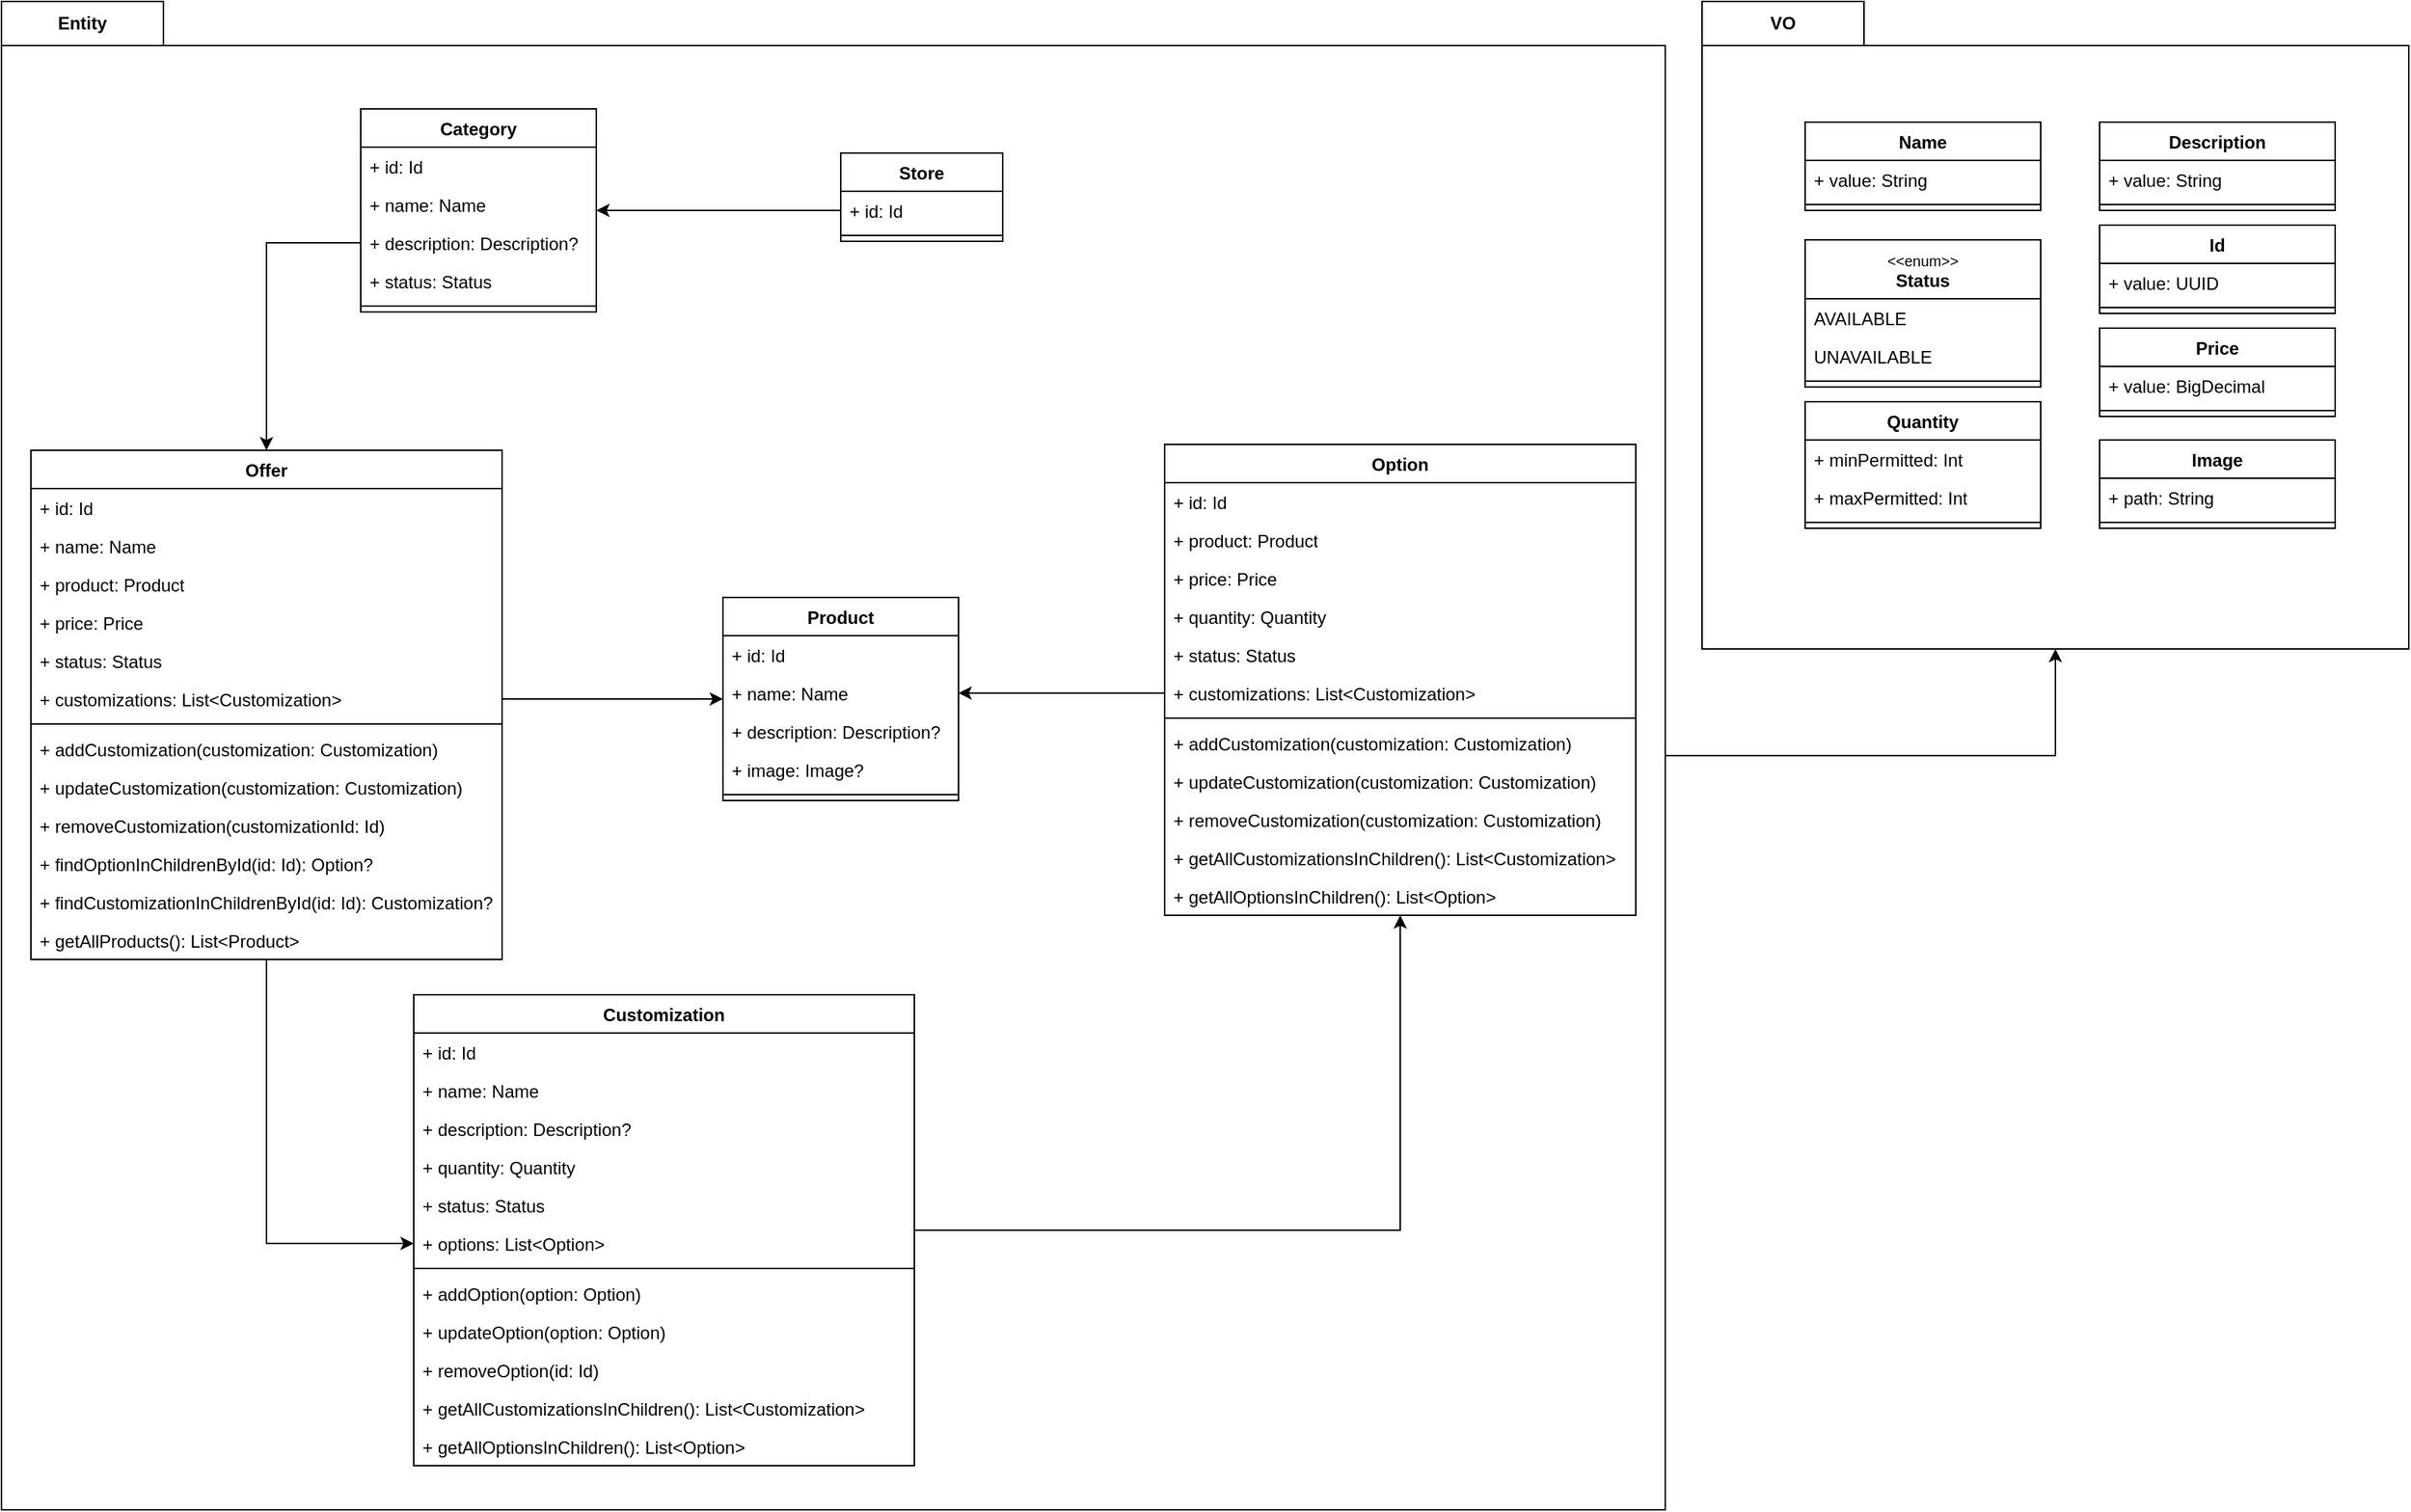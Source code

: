 <mxfile version="24.6.4" type="device">
  <diagram id="C5RBs43oDa-KdzZeNtuy" name="Page-1">
    <mxGraphModel dx="2049" dy="1054" grid="1" gridSize="10" guides="1" tooltips="1" connect="1" arrows="1" fold="1" page="1" pageScale="1" pageWidth="827" pageHeight="1169" math="0" shadow="0">
      <root>
        <mxCell id="WIyWlLk6GJQsqaUBKTNV-0" />
        <mxCell id="WIyWlLk6GJQsqaUBKTNV-1" parent="WIyWlLk6GJQsqaUBKTNV-0" />
        <mxCell id="9Fux5y8M_0yVuwySrsfM-173" value="Entity" style="shape=folder;fontStyle=1;tabWidth=110;tabHeight=30;tabPosition=left;html=1;boundedLbl=1;labelInHeader=1;container=1;collapsible=0;whiteSpace=wrap;" vertex="1" parent="WIyWlLk6GJQsqaUBKTNV-1">
          <mxGeometry x="10" y="72" width="1130" height="1025" as="geometry" />
        </mxCell>
        <mxCell id="9Fux5y8M_0yVuwySrsfM-174" value="" style="html=1;strokeColor=none;resizeWidth=1;resizeHeight=1;fillColor=none;part=1;connectable=0;allowArrows=0;deletable=0;whiteSpace=wrap;" vertex="1" parent="9Fux5y8M_0yVuwySrsfM-173">
          <mxGeometry width="1130" height="717.5" relative="1" as="geometry">
            <mxPoint y="30" as="offset" />
          </mxGeometry>
        </mxCell>
        <mxCell id="9Fux5y8M_0yVuwySrsfM-79" value="VO" style="shape=folder;fontStyle=1;tabWidth=110;tabHeight=30;tabPosition=left;html=1;boundedLbl=1;labelInHeader=1;container=1;collapsible=0;whiteSpace=wrap;" vertex="1" parent="WIyWlLk6GJQsqaUBKTNV-1">
          <mxGeometry x="1165" y="72" width="480" height="440" as="geometry" />
        </mxCell>
        <mxCell id="9Fux5y8M_0yVuwySrsfM-80" value="" style="html=1;strokeColor=none;resizeWidth=1;resizeHeight=1;fillColor=none;part=1;connectable=0;allowArrows=0;deletable=0;whiteSpace=wrap;" vertex="1" parent="9Fux5y8M_0yVuwySrsfM-79">
          <mxGeometry width="480" height="308" relative="1" as="geometry">
            <mxPoint y="30" as="offset" />
          </mxGeometry>
        </mxCell>
        <mxCell id="9Fux5y8M_0yVuwySrsfM-150" value="&lt;span style=&quot;font-weight: normal;&quot;&gt;&lt;font style=&quot;font-size: 10px;&quot;&gt;&amp;lt;&amp;lt;enum&amp;gt;&amp;gt;&lt;/font&gt;&lt;/span&gt;&lt;br&gt;Status" style="swimlane;fontStyle=1;align=center;verticalAlign=top;childLayout=stackLayout;horizontal=1;startSize=40;horizontalStack=0;resizeParent=1;resizeParentMax=0;resizeLast=0;collapsible=1;marginBottom=0;swimlaneLine=1;fillColor=default;strokeColor=default;fontColor=default;whiteSpace=wrap;html=1;" vertex="1" parent="9Fux5y8M_0yVuwySrsfM-79">
          <mxGeometry x="70" y="162" width="160" height="100" as="geometry">
            <mxRectangle x="610" y="540" width="70" height="30" as="alternateBounds" />
          </mxGeometry>
        </mxCell>
        <mxCell id="9Fux5y8M_0yVuwySrsfM-151" value="AVAILABLE" style="text;strokeColor=none;fillColor=none;align=left;verticalAlign=top;spacingLeft=4;spacingRight=4;overflow=hidden;rotatable=0;points=[[0,0.5],[1,0.5]];portConstraint=eastwest;whiteSpace=wrap;html=1;" vertex="1" parent="9Fux5y8M_0yVuwySrsfM-150">
          <mxGeometry y="40" width="160" height="26" as="geometry" />
        </mxCell>
        <mxCell id="9Fux5y8M_0yVuwySrsfM-152" value="UNAVAILABLE" style="text;strokeColor=none;fillColor=none;align=left;verticalAlign=top;spacingLeft=4;spacingRight=4;overflow=hidden;rotatable=0;points=[[0,0.5],[1,0.5]];portConstraint=eastwest;whiteSpace=wrap;html=1;" vertex="1" parent="9Fux5y8M_0yVuwySrsfM-150">
          <mxGeometry y="66" width="160" height="26" as="geometry" />
        </mxCell>
        <mxCell id="9Fux5y8M_0yVuwySrsfM-153" value="" style="line;strokeWidth=1;fillColor=none;align=left;verticalAlign=middle;spacingTop=-1;spacingLeft=3;spacingRight=3;rotatable=0;labelPosition=right;points=[];portConstraint=eastwest;strokeColor=inherit;" vertex="1" parent="9Fux5y8M_0yVuwySrsfM-150">
          <mxGeometry y="92" width="160" height="8" as="geometry" />
        </mxCell>
        <mxCell id="9Fux5y8M_0yVuwySrsfM-154" value="Name" style="swimlane;fontStyle=1;align=center;verticalAlign=top;childLayout=stackLayout;horizontal=1;startSize=26;horizontalStack=0;resizeParent=1;resizeParentMax=0;resizeLast=0;collapsible=1;marginBottom=0;whiteSpace=wrap;html=1;" vertex="1" parent="9Fux5y8M_0yVuwySrsfM-79">
          <mxGeometry x="70" y="82" width="160" height="60" as="geometry" />
        </mxCell>
        <mxCell id="9Fux5y8M_0yVuwySrsfM-155" value="+ value: String" style="text;strokeColor=none;fillColor=none;align=left;verticalAlign=top;spacingLeft=4;spacingRight=4;overflow=hidden;rotatable=0;points=[[0,0.5],[1,0.5]];portConstraint=eastwest;whiteSpace=wrap;html=1;" vertex="1" parent="9Fux5y8M_0yVuwySrsfM-154">
          <mxGeometry y="26" width="160" height="26" as="geometry" />
        </mxCell>
        <mxCell id="9Fux5y8M_0yVuwySrsfM-156" value="" style="line;strokeWidth=1;fillColor=none;align=left;verticalAlign=middle;spacingTop=-1;spacingLeft=3;spacingRight=3;rotatable=0;labelPosition=right;points=[];portConstraint=eastwest;strokeColor=inherit;" vertex="1" parent="9Fux5y8M_0yVuwySrsfM-154">
          <mxGeometry y="52" width="160" height="8" as="geometry" />
        </mxCell>
        <mxCell id="9Fux5y8M_0yVuwySrsfM-157" value="Description" style="swimlane;fontStyle=1;align=center;verticalAlign=top;childLayout=stackLayout;horizontal=1;startSize=26;horizontalStack=0;resizeParent=1;resizeParentMax=0;resizeLast=0;collapsible=1;marginBottom=0;whiteSpace=wrap;html=1;" vertex="1" parent="9Fux5y8M_0yVuwySrsfM-79">
          <mxGeometry x="270" y="82" width="160" height="60" as="geometry" />
        </mxCell>
        <mxCell id="9Fux5y8M_0yVuwySrsfM-158" value="+ value: String" style="text;strokeColor=none;fillColor=none;align=left;verticalAlign=top;spacingLeft=4;spacingRight=4;overflow=hidden;rotatable=0;points=[[0,0.5],[1,0.5]];portConstraint=eastwest;whiteSpace=wrap;html=1;" vertex="1" parent="9Fux5y8M_0yVuwySrsfM-157">
          <mxGeometry y="26" width="160" height="26" as="geometry" />
        </mxCell>
        <mxCell id="9Fux5y8M_0yVuwySrsfM-159" value="" style="line;strokeWidth=1;fillColor=none;align=left;verticalAlign=middle;spacingTop=-1;spacingLeft=3;spacingRight=3;rotatable=0;labelPosition=right;points=[];portConstraint=eastwest;strokeColor=inherit;" vertex="1" parent="9Fux5y8M_0yVuwySrsfM-157">
          <mxGeometry y="52" width="160" height="8" as="geometry" />
        </mxCell>
        <mxCell id="9Fux5y8M_0yVuwySrsfM-160" value="Price" style="swimlane;fontStyle=1;align=center;verticalAlign=top;childLayout=stackLayout;horizontal=1;startSize=26;horizontalStack=0;resizeParent=1;resizeParentMax=0;resizeLast=0;collapsible=1;marginBottom=0;whiteSpace=wrap;html=1;" vertex="1" parent="9Fux5y8M_0yVuwySrsfM-79">
          <mxGeometry x="270" y="222" width="160" height="60" as="geometry" />
        </mxCell>
        <mxCell id="9Fux5y8M_0yVuwySrsfM-161" value="+ value: BigDecimal" style="text;strokeColor=none;fillColor=none;align=left;verticalAlign=top;spacingLeft=4;spacingRight=4;overflow=hidden;rotatable=0;points=[[0,0.5],[1,0.5]];portConstraint=eastwest;whiteSpace=wrap;html=1;" vertex="1" parent="9Fux5y8M_0yVuwySrsfM-160">
          <mxGeometry y="26" width="160" height="26" as="geometry" />
        </mxCell>
        <mxCell id="9Fux5y8M_0yVuwySrsfM-162" value="" style="line;strokeWidth=1;fillColor=none;align=left;verticalAlign=middle;spacingTop=-1;spacingLeft=3;spacingRight=3;rotatable=0;labelPosition=right;points=[];portConstraint=eastwest;strokeColor=inherit;" vertex="1" parent="9Fux5y8M_0yVuwySrsfM-160">
          <mxGeometry y="52" width="160" height="8" as="geometry" />
        </mxCell>
        <mxCell id="9Fux5y8M_0yVuwySrsfM-163" value="Id" style="swimlane;fontStyle=1;align=center;verticalAlign=top;childLayout=stackLayout;horizontal=1;startSize=26;horizontalStack=0;resizeParent=1;resizeParentMax=0;resizeLast=0;collapsible=1;marginBottom=0;whiteSpace=wrap;html=1;" vertex="1" parent="9Fux5y8M_0yVuwySrsfM-79">
          <mxGeometry x="270" y="152" width="160" height="60" as="geometry" />
        </mxCell>
        <mxCell id="9Fux5y8M_0yVuwySrsfM-164" value="+ value: UUID" style="text;strokeColor=none;fillColor=none;align=left;verticalAlign=top;spacingLeft=4;spacingRight=4;overflow=hidden;rotatable=0;points=[[0,0.5],[1,0.5]];portConstraint=eastwest;whiteSpace=wrap;html=1;" vertex="1" parent="9Fux5y8M_0yVuwySrsfM-163">
          <mxGeometry y="26" width="160" height="26" as="geometry" />
        </mxCell>
        <mxCell id="9Fux5y8M_0yVuwySrsfM-165" value="" style="line;strokeWidth=1;fillColor=none;align=left;verticalAlign=middle;spacingTop=-1;spacingLeft=3;spacingRight=3;rotatable=0;labelPosition=right;points=[];portConstraint=eastwest;strokeColor=inherit;" vertex="1" parent="9Fux5y8M_0yVuwySrsfM-163">
          <mxGeometry y="52" width="160" height="8" as="geometry" />
        </mxCell>
        <mxCell id="9Fux5y8M_0yVuwySrsfM-166" value="Quantity" style="swimlane;fontStyle=1;align=center;verticalAlign=top;childLayout=stackLayout;horizontal=1;startSize=26;horizontalStack=0;resizeParent=1;resizeParentMax=0;resizeLast=0;collapsible=1;marginBottom=0;whiteSpace=wrap;html=1;" vertex="1" parent="9Fux5y8M_0yVuwySrsfM-79">
          <mxGeometry x="70" y="272" width="160" height="86" as="geometry" />
        </mxCell>
        <mxCell id="9Fux5y8M_0yVuwySrsfM-167" value="+ minPermitted: Int" style="text;strokeColor=none;fillColor=none;align=left;verticalAlign=top;spacingLeft=4;spacingRight=4;overflow=hidden;rotatable=0;points=[[0,0.5],[1,0.5]];portConstraint=eastwest;whiteSpace=wrap;html=1;" vertex="1" parent="9Fux5y8M_0yVuwySrsfM-166">
          <mxGeometry y="26" width="160" height="26" as="geometry" />
        </mxCell>
        <mxCell id="9Fux5y8M_0yVuwySrsfM-168" value="+ maxPermitted: Int" style="text;strokeColor=none;fillColor=none;align=left;verticalAlign=top;spacingLeft=4;spacingRight=4;overflow=hidden;rotatable=0;points=[[0,0.5],[1,0.5]];portConstraint=eastwest;whiteSpace=wrap;html=1;" vertex="1" parent="9Fux5y8M_0yVuwySrsfM-166">
          <mxGeometry y="52" width="160" height="26" as="geometry" />
        </mxCell>
        <mxCell id="9Fux5y8M_0yVuwySrsfM-169" value="" style="line;strokeWidth=1;fillColor=none;align=left;verticalAlign=middle;spacingTop=-1;spacingLeft=3;spacingRight=3;rotatable=0;labelPosition=right;points=[];portConstraint=eastwest;strokeColor=inherit;" vertex="1" parent="9Fux5y8M_0yVuwySrsfM-166">
          <mxGeometry y="78" width="160" height="8" as="geometry" />
        </mxCell>
        <mxCell id="9Fux5y8M_0yVuwySrsfM-170" value="Image" style="swimlane;fontStyle=1;align=center;verticalAlign=top;childLayout=stackLayout;horizontal=1;startSize=26;horizontalStack=0;resizeParent=1;resizeParentMax=0;resizeLast=0;collapsible=1;marginBottom=0;whiteSpace=wrap;html=1;" vertex="1" parent="9Fux5y8M_0yVuwySrsfM-79">
          <mxGeometry x="270" y="298" width="160" height="60" as="geometry" />
        </mxCell>
        <mxCell id="9Fux5y8M_0yVuwySrsfM-171" value="+ path: String" style="text;strokeColor=none;fillColor=none;align=left;verticalAlign=top;spacingLeft=4;spacingRight=4;overflow=hidden;rotatable=0;points=[[0,0.5],[1,0.5]];portConstraint=eastwest;whiteSpace=wrap;html=1;" vertex="1" parent="9Fux5y8M_0yVuwySrsfM-170">
          <mxGeometry y="26" width="160" height="26" as="geometry" />
        </mxCell>
        <mxCell id="9Fux5y8M_0yVuwySrsfM-172" value="" style="line;strokeWidth=1;fillColor=none;align=left;verticalAlign=middle;spacingTop=-1;spacingLeft=3;spacingRight=3;rotatable=0;labelPosition=right;points=[];portConstraint=eastwest;strokeColor=inherit;" vertex="1" parent="9Fux5y8M_0yVuwySrsfM-170">
          <mxGeometry y="52" width="160" height="8" as="geometry" />
        </mxCell>
        <mxCell id="gTrI_f3pEJzME4Sp0sLl-4" value="Category" style="swimlane;fontStyle=1;align=center;verticalAlign=top;childLayout=stackLayout;horizontal=1;startSize=26;horizontalStack=0;resizeParent=1;resizeParentMax=0;resizeLast=0;collapsible=1;marginBottom=0;whiteSpace=wrap;html=1;" parent="WIyWlLk6GJQsqaUBKTNV-1" vertex="1">
          <mxGeometry x="254" y="145" width="160" height="138" as="geometry" />
        </mxCell>
        <mxCell id="9Fux5y8M_0yVuwySrsfM-6" value="+ id: Id" style="text;strokeColor=none;fillColor=none;align=left;verticalAlign=top;spacingLeft=4;spacingRight=4;overflow=hidden;rotatable=0;points=[[0,0.5],[1,0.5]];portConstraint=eastwest;whiteSpace=wrap;html=1;" vertex="1" parent="gTrI_f3pEJzME4Sp0sLl-4">
          <mxGeometry y="26" width="160" height="26" as="geometry" />
        </mxCell>
        <mxCell id="9Fux5y8M_0yVuwySrsfM-7" value="+ name: Name&lt;div&gt;&lt;br&gt;&lt;/div&gt;" style="text;strokeColor=none;fillColor=none;align=left;verticalAlign=top;spacingLeft=4;spacingRight=4;overflow=hidden;rotatable=0;points=[[0,0.5],[1,0.5]];portConstraint=eastwest;whiteSpace=wrap;html=1;" vertex="1" parent="gTrI_f3pEJzME4Sp0sLl-4">
          <mxGeometry y="52" width="160" height="26" as="geometry" />
        </mxCell>
        <mxCell id="9Fux5y8M_0yVuwySrsfM-8" value="+ description: Description?&lt;div&gt;&lt;br&gt;&lt;/div&gt;" style="text;strokeColor=none;fillColor=none;align=left;verticalAlign=top;spacingLeft=4;spacingRight=4;overflow=hidden;rotatable=0;points=[[0,0.5],[1,0.5]];portConstraint=eastwest;whiteSpace=wrap;html=1;" vertex="1" parent="gTrI_f3pEJzME4Sp0sLl-4">
          <mxGeometry y="78" width="160" height="26" as="geometry" />
        </mxCell>
        <mxCell id="9Fux5y8M_0yVuwySrsfM-9" value="+ status: Status" style="text;strokeColor=none;fillColor=none;align=left;verticalAlign=top;spacingLeft=4;spacingRight=4;overflow=hidden;rotatable=0;points=[[0,0.5],[1,0.5]];portConstraint=eastwest;whiteSpace=wrap;html=1;" vertex="1" parent="gTrI_f3pEJzME4Sp0sLl-4">
          <mxGeometry y="104" width="160" height="26" as="geometry" />
        </mxCell>
        <mxCell id="gTrI_f3pEJzME4Sp0sLl-6" value="" style="line;strokeWidth=1;fillColor=none;align=left;verticalAlign=middle;spacingTop=-1;spacingLeft=3;spacingRight=3;rotatable=0;labelPosition=right;points=[];portConstraint=eastwest;strokeColor=inherit;" parent="gTrI_f3pEJzME4Sp0sLl-4" vertex="1">
          <mxGeometry y="130" width="160" height="8" as="geometry" />
        </mxCell>
        <mxCell id="9Fux5y8M_0yVuwySrsfM-58" style="edgeStyle=orthogonalEdgeStyle;rounded=0;orthogonalLoop=1;jettySize=auto;html=1;entryX=0;entryY=0.5;entryDx=0;entryDy=0;" edge="1" parent="WIyWlLk6GJQsqaUBKTNV-1" source="gTrI_f3pEJzME4Sp0sLl-9" target="9Fux5y8M_0yVuwySrsfM-23">
          <mxGeometry relative="1" as="geometry" />
        </mxCell>
        <mxCell id="gTrI_f3pEJzME4Sp0sLl-9" value="Offer" style="swimlane;fontStyle=1;align=center;verticalAlign=top;childLayout=stackLayout;horizontal=1;startSize=26;horizontalStack=0;resizeParent=1;resizeParentMax=0;resizeLast=0;collapsible=1;marginBottom=0;whiteSpace=wrap;html=1;" parent="WIyWlLk6GJQsqaUBKTNV-1" vertex="1">
          <mxGeometry x="30" y="377" width="320" height="346" as="geometry">
            <mxRectangle x="270" y="70" width="60" height="30" as="alternateBounds" />
          </mxGeometry>
        </mxCell>
        <mxCell id="gTrI_f3pEJzME4Sp0sLl-29" value="+ id: Id" style="text;strokeColor=none;fillColor=none;align=left;verticalAlign=top;spacingLeft=4;spacingRight=4;overflow=hidden;rotatable=0;points=[[0,0.5],[1,0.5]];portConstraint=eastwest;whiteSpace=wrap;html=1;" parent="gTrI_f3pEJzME4Sp0sLl-9" vertex="1">
          <mxGeometry y="26" width="320" height="26" as="geometry" />
        </mxCell>
        <mxCell id="9Fux5y8M_0yVuwySrsfM-0" value="+ name: Name" style="text;strokeColor=none;fillColor=none;align=left;verticalAlign=top;spacingLeft=4;spacingRight=4;overflow=hidden;rotatable=0;points=[[0,0.5],[1,0.5]];portConstraint=eastwest;whiteSpace=wrap;html=1;" vertex="1" parent="gTrI_f3pEJzME4Sp0sLl-9">
          <mxGeometry y="52" width="320" height="26" as="geometry" />
        </mxCell>
        <mxCell id="gTrI_f3pEJzME4Sp0sLl-10" value="+ product: Product" style="text;strokeColor=none;fillColor=none;align=left;verticalAlign=top;spacingLeft=4;spacingRight=4;overflow=hidden;rotatable=0;points=[[0,0.5],[1,0.5]];portConstraint=eastwest;whiteSpace=wrap;html=1;" parent="gTrI_f3pEJzME4Sp0sLl-9" vertex="1">
          <mxGeometry y="78" width="320" height="26" as="geometry" />
        </mxCell>
        <mxCell id="Qc_bcbjs1by5bMGGmGZ_-0" value="+ price: Price" style="text;strokeColor=none;fillColor=none;align=left;verticalAlign=top;spacingLeft=4;spacingRight=4;overflow=hidden;rotatable=0;points=[[0,0.5],[1,0.5]];portConstraint=eastwest;whiteSpace=wrap;html=1;" parent="gTrI_f3pEJzME4Sp0sLl-9" vertex="1">
          <mxGeometry y="104" width="320" height="26" as="geometry" />
        </mxCell>
        <mxCell id="Qc_bcbjs1by5bMGGmGZ_-1" value="+ status: Status" style="text;strokeColor=none;fillColor=none;align=left;verticalAlign=top;spacingLeft=4;spacingRight=4;overflow=hidden;rotatable=0;points=[[0,0.5],[1,0.5]];portConstraint=eastwest;whiteSpace=wrap;html=1;" parent="gTrI_f3pEJzME4Sp0sLl-9" vertex="1">
          <mxGeometry y="130" width="320" height="26" as="geometry" />
        </mxCell>
        <mxCell id="gTrI_f3pEJzME4Sp0sLl-11" value="+ customizations: List&amp;lt;Customization&lt;span style=&quot;background-color: initial;&quot;&gt;&amp;gt;&lt;/span&gt;" style="text;strokeColor=none;fillColor=none;align=left;verticalAlign=top;spacingLeft=4;spacingRight=4;overflow=hidden;rotatable=0;points=[[0,0.5],[1,0.5]];portConstraint=eastwest;whiteSpace=wrap;html=1;" parent="gTrI_f3pEJzME4Sp0sLl-9" vertex="1">
          <mxGeometry y="156" width="320" height="26" as="geometry" />
        </mxCell>
        <mxCell id="gTrI_f3pEJzME4Sp0sLl-12" value="" style="line;strokeWidth=1;fillColor=none;align=left;verticalAlign=middle;spacingTop=-1;spacingLeft=3;spacingRight=3;rotatable=0;labelPosition=right;points=[];portConstraint=eastwest;strokeColor=inherit;" parent="gTrI_f3pEJzME4Sp0sLl-9" vertex="1">
          <mxGeometry y="182" width="320" height="8" as="geometry" />
        </mxCell>
        <mxCell id="gTrI_f3pEJzME4Sp0sLl-13" value="+ addCustomization(customization: Customization)" style="text;strokeColor=none;fillColor=none;align=left;verticalAlign=top;spacingLeft=4;spacingRight=4;overflow=hidden;rotatable=0;points=[[0,0.5],[1,0.5]];portConstraint=eastwest;whiteSpace=wrap;html=1;" parent="gTrI_f3pEJzME4Sp0sLl-9" vertex="1">
          <mxGeometry y="190" width="320" height="26" as="geometry" />
        </mxCell>
        <mxCell id="gTrI_f3pEJzME4Sp0sLl-37" value="+ updateCustomization(customization: Customization)" style="text;strokeColor=none;fillColor=none;align=left;verticalAlign=top;spacingLeft=4;spacingRight=4;overflow=hidden;rotatable=0;points=[[0,0.5],[1,0.5]];portConstraint=eastwest;whiteSpace=wrap;html=1;" parent="gTrI_f3pEJzME4Sp0sLl-9" vertex="1">
          <mxGeometry y="216" width="320" height="26" as="geometry" />
        </mxCell>
        <mxCell id="Qc_bcbjs1by5bMGGmGZ_-4" value="+ removeCustomization(customizationId: Id)" style="text;strokeColor=none;fillColor=none;align=left;verticalAlign=top;spacingLeft=4;spacingRight=4;overflow=hidden;rotatable=0;points=[[0,0.5],[1,0.5]];portConstraint=eastwest;whiteSpace=wrap;html=1;" parent="gTrI_f3pEJzME4Sp0sLl-9" vertex="1">
          <mxGeometry y="242" width="320" height="26" as="geometry" />
        </mxCell>
        <mxCell id="9Fux5y8M_0yVuwySrsfM-1" value="+ findOptionInChildrenById(id: Id): Option?" style="text;strokeColor=none;fillColor=none;align=left;verticalAlign=top;spacingLeft=4;spacingRight=4;overflow=hidden;rotatable=0;points=[[0,0.5],[1,0.5]];portConstraint=eastwest;whiteSpace=wrap;html=1;" vertex="1" parent="gTrI_f3pEJzME4Sp0sLl-9">
          <mxGeometry y="268" width="320" height="26" as="geometry" />
        </mxCell>
        <mxCell id="9Fux5y8M_0yVuwySrsfM-2" value="+ findCustomizationInChildrenById(id: Id): Customization?" style="text;strokeColor=none;fillColor=none;align=left;verticalAlign=top;spacingLeft=4;spacingRight=4;overflow=hidden;rotatable=0;points=[[0,0.5],[1,0.5]];portConstraint=eastwest;whiteSpace=wrap;html=1;" vertex="1" parent="gTrI_f3pEJzME4Sp0sLl-9">
          <mxGeometry y="294" width="320" height="26" as="geometry" />
        </mxCell>
        <mxCell id="9Fux5y8M_0yVuwySrsfM-3" value="+ getAllProducts(): List&amp;lt;Product&amp;gt;" style="text;strokeColor=none;fillColor=none;align=left;verticalAlign=top;spacingLeft=4;spacingRight=4;overflow=hidden;rotatable=0;points=[[0,0.5],[1,0.5]];portConstraint=eastwest;whiteSpace=wrap;html=1;" vertex="1" parent="gTrI_f3pEJzME4Sp0sLl-9">
          <mxGeometry y="320" width="320" height="26" as="geometry" />
        </mxCell>
        <mxCell id="gTrI_f3pEJzME4Sp0sLl-14" value="Product" style="swimlane;fontStyle=1;align=center;verticalAlign=top;childLayout=stackLayout;horizontal=1;startSize=26;horizontalStack=0;resizeParent=1;resizeParentMax=0;resizeLast=0;collapsible=1;marginBottom=0;whiteSpace=wrap;html=1;" parent="WIyWlLk6GJQsqaUBKTNV-1" vertex="1">
          <mxGeometry x="500" y="477" width="160" height="138" as="geometry" />
        </mxCell>
        <mxCell id="gTrI_f3pEJzME4Sp0sLl-15" value="+ id: Id" style="text;strokeColor=none;fillColor=none;align=left;verticalAlign=top;spacingLeft=4;spacingRight=4;overflow=hidden;rotatable=0;points=[[0,0.5],[1,0.5]];portConstraint=eastwest;whiteSpace=wrap;html=1;" parent="gTrI_f3pEJzME4Sp0sLl-14" vertex="1">
          <mxGeometry y="26" width="160" height="26" as="geometry" />
        </mxCell>
        <mxCell id="gTrI_f3pEJzME4Sp0sLl-16" value="+ name: Name&lt;div&gt;&lt;br&gt;&lt;/div&gt;" style="text;strokeColor=none;fillColor=none;align=left;verticalAlign=top;spacingLeft=4;spacingRight=4;overflow=hidden;rotatable=0;points=[[0,0.5],[1,0.5]];portConstraint=eastwest;whiteSpace=wrap;html=1;" parent="gTrI_f3pEJzME4Sp0sLl-14" vertex="1">
          <mxGeometry y="52" width="160" height="26" as="geometry" />
        </mxCell>
        <mxCell id="9Fux5y8M_0yVuwySrsfM-4" value="+ description: Description?&lt;div&gt;&lt;br&gt;&lt;/div&gt;" style="text;strokeColor=none;fillColor=none;align=left;verticalAlign=top;spacingLeft=4;spacingRight=4;overflow=hidden;rotatable=0;points=[[0,0.5],[1,0.5]];portConstraint=eastwest;whiteSpace=wrap;html=1;" vertex="1" parent="gTrI_f3pEJzME4Sp0sLl-14">
          <mxGeometry y="78" width="160" height="26" as="geometry" />
        </mxCell>
        <mxCell id="9Fux5y8M_0yVuwySrsfM-5" value="+ image: Image?&lt;div&gt;&lt;br&gt;&lt;/div&gt;" style="text;strokeColor=none;fillColor=none;align=left;verticalAlign=top;spacingLeft=4;spacingRight=4;overflow=hidden;rotatable=0;points=[[0,0.5],[1,0.5]];portConstraint=eastwest;whiteSpace=wrap;html=1;" vertex="1" parent="gTrI_f3pEJzME4Sp0sLl-14">
          <mxGeometry y="104" width="160" height="26" as="geometry" />
        </mxCell>
        <mxCell id="gTrI_f3pEJzME4Sp0sLl-17" value="" style="line;strokeWidth=1;fillColor=none;align=left;verticalAlign=middle;spacingTop=-1;spacingLeft=3;spacingRight=3;rotatable=0;labelPosition=right;points=[];portConstraint=eastwest;strokeColor=inherit;" parent="gTrI_f3pEJzME4Sp0sLl-14" vertex="1">
          <mxGeometry y="130" width="160" height="8" as="geometry" />
        </mxCell>
        <mxCell id="9Fux5y8M_0yVuwySrsfM-77" style="edgeStyle=orthogonalEdgeStyle;rounded=0;orthogonalLoop=1;jettySize=auto;html=1;" edge="1" parent="WIyWlLk6GJQsqaUBKTNV-1" source="gTrI_f3pEJzME4Sp0sLl-19" target="gTrI_f3pEJzME4Sp0sLl-24">
          <mxGeometry relative="1" as="geometry" />
        </mxCell>
        <mxCell id="gTrI_f3pEJzME4Sp0sLl-19" value="Customization" style="swimlane;fontStyle=1;align=center;verticalAlign=top;childLayout=stackLayout;horizontal=1;startSize=26;horizontalStack=0;resizeParent=1;resizeParentMax=0;resizeLast=0;collapsible=1;marginBottom=0;whiteSpace=wrap;html=1;" parent="WIyWlLk6GJQsqaUBKTNV-1" vertex="1">
          <mxGeometry x="290" y="747" width="340" height="320" as="geometry" />
        </mxCell>
        <mxCell id="9Fux5y8M_0yVuwySrsfM-18" value="+ id: Id" style="text;strokeColor=none;fillColor=none;align=left;verticalAlign=top;spacingLeft=4;spacingRight=4;overflow=hidden;rotatable=0;points=[[0,0.5],[1,0.5]];portConstraint=eastwest;whiteSpace=wrap;html=1;" vertex="1" parent="gTrI_f3pEJzME4Sp0sLl-19">
          <mxGeometry y="26" width="340" height="26" as="geometry" />
        </mxCell>
        <mxCell id="9Fux5y8M_0yVuwySrsfM-21" value="+ name: Name&lt;div&gt;&lt;br&gt;&lt;/div&gt;" style="text;strokeColor=none;fillColor=none;align=left;verticalAlign=top;spacingLeft=4;spacingRight=4;overflow=hidden;rotatable=0;points=[[0,0.5],[1,0.5]];portConstraint=eastwest;whiteSpace=wrap;html=1;" vertex="1" parent="gTrI_f3pEJzME4Sp0sLl-19">
          <mxGeometry y="52" width="340" height="26" as="geometry" />
        </mxCell>
        <mxCell id="9Fux5y8M_0yVuwySrsfM-22" value="+ description: Description?&lt;div&gt;&lt;br&gt;&lt;/div&gt;" style="text;strokeColor=none;fillColor=none;align=left;verticalAlign=top;spacingLeft=4;spacingRight=4;overflow=hidden;rotatable=0;points=[[0,0.5],[1,0.5]];portConstraint=eastwest;whiteSpace=wrap;html=1;" vertex="1" parent="gTrI_f3pEJzME4Sp0sLl-19">
          <mxGeometry y="78" width="340" height="26" as="geometry" />
        </mxCell>
        <mxCell id="9Fux5y8M_0yVuwySrsfM-19" value="+ quantity: Quantity" style="text;strokeColor=none;fillColor=none;align=left;verticalAlign=top;spacingLeft=4;spacingRight=4;overflow=hidden;rotatable=0;points=[[0,0.5],[1,0.5]];portConstraint=eastwest;whiteSpace=wrap;html=1;" vertex="1" parent="gTrI_f3pEJzME4Sp0sLl-19">
          <mxGeometry y="104" width="340" height="26" as="geometry" />
        </mxCell>
        <mxCell id="9Fux5y8M_0yVuwySrsfM-20" value="+ status: Status" style="text;strokeColor=none;fillColor=none;align=left;verticalAlign=top;spacingLeft=4;spacingRight=4;overflow=hidden;rotatable=0;points=[[0,0.5],[1,0.5]];portConstraint=eastwest;whiteSpace=wrap;html=1;" vertex="1" parent="gTrI_f3pEJzME4Sp0sLl-19">
          <mxGeometry y="130" width="340" height="26" as="geometry" />
        </mxCell>
        <mxCell id="9Fux5y8M_0yVuwySrsfM-23" value="+ options: List&amp;lt;Option&amp;gt;" style="text;strokeColor=none;fillColor=none;align=left;verticalAlign=top;spacingLeft=4;spacingRight=4;overflow=hidden;rotatable=0;points=[[0,0.5],[1,0.5]];portConstraint=eastwest;whiteSpace=wrap;html=1;" vertex="1" parent="gTrI_f3pEJzME4Sp0sLl-19">
          <mxGeometry y="156" width="340" height="26" as="geometry" />
        </mxCell>
        <mxCell id="gTrI_f3pEJzME4Sp0sLl-22" value="" style="line;strokeWidth=1;fillColor=none;align=left;verticalAlign=middle;spacingTop=-1;spacingLeft=3;spacingRight=3;rotatable=0;labelPosition=right;points=[];portConstraint=eastwest;strokeColor=inherit;" parent="gTrI_f3pEJzME4Sp0sLl-19" vertex="1">
          <mxGeometry y="182" width="340" height="8" as="geometry" />
        </mxCell>
        <mxCell id="gTrI_f3pEJzME4Sp0sLl-42" value="+ addOption(option: Option)" style="text;strokeColor=none;fillColor=none;align=left;verticalAlign=top;spacingLeft=4;spacingRight=4;overflow=hidden;rotatable=0;points=[[0,0.5],[1,0.5]];portConstraint=eastwest;whiteSpace=wrap;html=1;" parent="gTrI_f3pEJzME4Sp0sLl-19" vertex="1">
          <mxGeometry y="190" width="340" height="26" as="geometry" />
        </mxCell>
        <mxCell id="gTrI_f3pEJzME4Sp0sLl-44" value="+ updateOption(option: Option)" style="text;strokeColor=none;fillColor=none;align=left;verticalAlign=top;spacingLeft=4;spacingRight=4;overflow=hidden;rotatable=0;points=[[0,0.5],[1,0.5]];portConstraint=eastwest;whiteSpace=wrap;html=1;" parent="gTrI_f3pEJzME4Sp0sLl-19" vertex="1">
          <mxGeometry y="216" width="340" height="26" as="geometry" />
        </mxCell>
        <mxCell id="gTrI_f3pEJzME4Sp0sLl-43" value="+ removeOption(id: Id)" style="text;strokeColor=none;fillColor=none;align=left;verticalAlign=top;spacingLeft=4;spacingRight=4;overflow=hidden;rotatable=0;points=[[0,0.5],[1,0.5]];portConstraint=eastwest;whiteSpace=wrap;html=1;" parent="gTrI_f3pEJzME4Sp0sLl-19" vertex="1">
          <mxGeometry y="242" width="340" height="26" as="geometry" />
        </mxCell>
        <mxCell id="9Fux5y8M_0yVuwySrsfM-24" value="+ getAllCustomizationsInChildren(): List&amp;lt;Customization&amp;gt;" style="text;strokeColor=none;fillColor=none;align=left;verticalAlign=top;spacingLeft=4;spacingRight=4;overflow=hidden;rotatable=0;points=[[0,0.5],[1,0.5]];portConstraint=eastwest;whiteSpace=wrap;html=1;" vertex="1" parent="gTrI_f3pEJzME4Sp0sLl-19">
          <mxGeometry y="268" width="340" height="26" as="geometry" />
        </mxCell>
        <mxCell id="9Fux5y8M_0yVuwySrsfM-25" value="+ getAllOptionsInChildren(): List&amp;lt;Option&amp;gt;" style="text;strokeColor=none;fillColor=none;align=left;verticalAlign=top;spacingLeft=4;spacingRight=4;overflow=hidden;rotatable=0;points=[[0,0.5],[1,0.5]];portConstraint=eastwest;whiteSpace=wrap;html=1;" vertex="1" parent="gTrI_f3pEJzME4Sp0sLl-19">
          <mxGeometry y="294" width="340" height="26" as="geometry" />
        </mxCell>
        <mxCell id="gTrI_f3pEJzME4Sp0sLl-24" value="Option" style="swimlane;fontStyle=1;align=center;verticalAlign=top;childLayout=stackLayout;horizontal=1;startSize=26;horizontalStack=0;resizeParent=1;resizeParentMax=0;resizeLast=0;collapsible=1;marginBottom=0;whiteSpace=wrap;html=1;" parent="WIyWlLk6GJQsqaUBKTNV-1" vertex="1">
          <mxGeometry x="800" y="373" width="320" height="320" as="geometry" />
        </mxCell>
        <mxCell id="9Fux5y8M_0yVuwySrsfM-10" value="+ id: Id" style="text;strokeColor=none;fillColor=none;align=left;verticalAlign=top;spacingLeft=4;spacingRight=4;overflow=hidden;rotatable=0;points=[[0,0.5],[1,0.5]];portConstraint=eastwest;whiteSpace=wrap;html=1;" vertex="1" parent="gTrI_f3pEJzME4Sp0sLl-24">
          <mxGeometry y="26" width="320" height="26" as="geometry" />
        </mxCell>
        <mxCell id="9Fux5y8M_0yVuwySrsfM-11" value="+ product: Product" style="text;strokeColor=none;fillColor=none;align=left;verticalAlign=top;spacingLeft=4;spacingRight=4;overflow=hidden;rotatable=0;points=[[0,0.5],[1,0.5]];portConstraint=eastwest;whiteSpace=wrap;html=1;" vertex="1" parent="gTrI_f3pEJzME4Sp0sLl-24">
          <mxGeometry y="52" width="320" height="26" as="geometry" />
        </mxCell>
        <mxCell id="9Fux5y8M_0yVuwySrsfM-12" value="+ price: Price" style="text;strokeColor=none;fillColor=none;align=left;verticalAlign=top;spacingLeft=4;spacingRight=4;overflow=hidden;rotatable=0;points=[[0,0.5],[1,0.5]];portConstraint=eastwest;whiteSpace=wrap;html=1;" vertex="1" parent="gTrI_f3pEJzME4Sp0sLl-24">
          <mxGeometry y="78" width="320" height="26" as="geometry" />
        </mxCell>
        <mxCell id="9Fux5y8M_0yVuwySrsfM-13" value="+ quantity: Quantity" style="text;strokeColor=none;fillColor=none;align=left;verticalAlign=top;spacingLeft=4;spacingRight=4;overflow=hidden;rotatable=0;points=[[0,0.5],[1,0.5]];portConstraint=eastwest;whiteSpace=wrap;html=1;" vertex="1" parent="gTrI_f3pEJzME4Sp0sLl-24">
          <mxGeometry y="104" width="320" height="26" as="geometry" />
        </mxCell>
        <mxCell id="9Fux5y8M_0yVuwySrsfM-17" value="+ status: Status" style="text;strokeColor=none;fillColor=none;align=left;verticalAlign=top;spacingLeft=4;spacingRight=4;overflow=hidden;rotatable=0;points=[[0,0.5],[1,0.5]];portConstraint=eastwest;whiteSpace=wrap;html=1;" vertex="1" parent="gTrI_f3pEJzME4Sp0sLl-24">
          <mxGeometry y="130" width="320" height="26" as="geometry" />
        </mxCell>
        <mxCell id="9Fux5y8M_0yVuwySrsfM-14" value="+ customizations: List&amp;lt;Customization&lt;span style=&quot;background-color: initial;&quot;&gt;&amp;gt;&lt;/span&gt;" style="text;strokeColor=none;fillColor=none;align=left;verticalAlign=top;spacingLeft=4;spacingRight=4;overflow=hidden;rotatable=0;points=[[0,0.5],[1,0.5]];portConstraint=eastwest;whiteSpace=wrap;html=1;" vertex="1" parent="gTrI_f3pEJzME4Sp0sLl-24">
          <mxGeometry y="156" width="320" height="26" as="geometry" />
        </mxCell>
        <mxCell id="gTrI_f3pEJzME4Sp0sLl-27" value="" style="line;strokeWidth=1;fillColor=none;align=left;verticalAlign=middle;spacingTop=-1;spacingLeft=3;spacingRight=3;rotatable=0;labelPosition=right;points=[];portConstraint=eastwest;strokeColor=inherit;" parent="gTrI_f3pEJzME4Sp0sLl-24" vertex="1">
          <mxGeometry y="182" width="320" height="8" as="geometry" />
        </mxCell>
        <mxCell id="9Fux5y8M_0yVuwySrsfM-67" value="+ addCustomization(customization: Customization)" style="text;strokeColor=none;fillColor=none;align=left;verticalAlign=top;spacingLeft=4;spacingRight=4;overflow=hidden;rotatable=0;points=[[0,0.5],[1,0.5]];portConstraint=eastwest;whiteSpace=wrap;html=1;" vertex="1" parent="gTrI_f3pEJzME4Sp0sLl-24">
          <mxGeometry y="190" width="320" height="26" as="geometry" />
        </mxCell>
        <mxCell id="9Fux5y8M_0yVuwySrsfM-69" value="+ updateCustomization(customization: Customization)" style="text;strokeColor=none;fillColor=none;align=left;verticalAlign=top;spacingLeft=4;spacingRight=4;overflow=hidden;rotatable=0;points=[[0,0.5],[1,0.5]];portConstraint=eastwest;whiteSpace=wrap;html=1;" vertex="1" parent="gTrI_f3pEJzME4Sp0sLl-24">
          <mxGeometry y="216" width="320" height="26" as="geometry" />
        </mxCell>
        <mxCell id="9Fux5y8M_0yVuwySrsfM-68" value="+ removeCustomization(customization: Customization)" style="text;strokeColor=none;fillColor=none;align=left;verticalAlign=top;spacingLeft=4;spacingRight=4;overflow=hidden;rotatable=0;points=[[0,0.5],[1,0.5]];portConstraint=eastwest;whiteSpace=wrap;html=1;" vertex="1" parent="gTrI_f3pEJzME4Sp0sLl-24">
          <mxGeometry y="242" width="320" height="26" as="geometry" />
        </mxCell>
        <mxCell id="9Fux5y8M_0yVuwySrsfM-70" value="+ getAllCustomizationsInChildren(): List&amp;lt;Customization&amp;gt;" style="text;strokeColor=none;fillColor=none;align=left;verticalAlign=top;spacingLeft=4;spacingRight=4;overflow=hidden;rotatable=0;points=[[0,0.5],[1,0.5]];portConstraint=eastwest;whiteSpace=wrap;html=1;" vertex="1" parent="gTrI_f3pEJzME4Sp0sLl-24">
          <mxGeometry y="268" width="320" height="26" as="geometry" />
        </mxCell>
        <mxCell id="9Fux5y8M_0yVuwySrsfM-71" value="+ getAllOptionsInChildren(): List&amp;lt;Option&amp;gt;" style="text;strokeColor=none;fillColor=none;align=left;verticalAlign=top;spacingLeft=4;spacingRight=4;overflow=hidden;rotatable=0;points=[[0,0.5],[1,0.5]];portConstraint=eastwest;whiteSpace=wrap;html=1;" vertex="1" parent="gTrI_f3pEJzME4Sp0sLl-24">
          <mxGeometry y="294" width="320" height="26" as="geometry" />
        </mxCell>
        <mxCell id="gTrI_f3pEJzME4Sp0sLl-46" value="Store" style="swimlane;fontStyle=1;align=center;verticalAlign=top;childLayout=stackLayout;horizontal=1;startSize=26;horizontalStack=0;resizeParent=1;resizeParentMax=0;resizeLast=0;collapsible=1;marginBottom=0;whiteSpace=wrap;html=1;" parent="WIyWlLk6GJQsqaUBKTNV-1" vertex="1">
          <mxGeometry x="580" y="175" width="110" height="60" as="geometry" />
        </mxCell>
        <mxCell id="gTrI_f3pEJzME4Sp0sLl-61" value="+ id: Id" style="text;strokeColor=none;fillColor=none;align=left;verticalAlign=top;spacingLeft=4;spacingRight=4;overflow=hidden;rotatable=0;points=[[0,0.5],[1,0.5]];portConstraint=eastwest;whiteSpace=wrap;html=1;" parent="gTrI_f3pEJzME4Sp0sLl-46" vertex="1">
          <mxGeometry y="26" width="110" height="26" as="geometry" />
        </mxCell>
        <mxCell id="gTrI_f3pEJzME4Sp0sLl-48" value="" style="line;strokeWidth=1;fillColor=none;align=left;verticalAlign=middle;spacingTop=-1;spacingLeft=3;spacingRight=3;rotatable=0;labelPosition=right;points=[];portConstraint=eastwest;strokeColor=inherit;" parent="gTrI_f3pEJzME4Sp0sLl-46" vertex="1">
          <mxGeometry y="52" width="110" height="8" as="geometry" />
        </mxCell>
        <mxCell id="9Fux5y8M_0yVuwySrsfM-57" style="edgeStyle=orthogonalEdgeStyle;rounded=0;orthogonalLoop=1;jettySize=auto;html=1;entryX=1;entryY=0.5;entryDx=0;entryDy=0;" edge="1" parent="WIyWlLk6GJQsqaUBKTNV-1" source="9Fux5y8M_0yVuwySrsfM-14" target="gTrI_f3pEJzME4Sp0sLl-16">
          <mxGeometry relative="1" as="geometry" />
        </mxCell>
        <mxCell id="9Fux5y8M_0yVuwySrsfM-73" style="edgeStyle=orthogonalEdgeStyle;rounded=0;orthogonalLoop=1;jettySize=auto;html=1;" edge="1" parent="WIyWlLk6GJQsqaUBKTNV-1" source="gTrI_f3pEJzME4Sp0sLl-61" target="gTrI_f3pEJzME4Sp0sLl-4">
          <mxGeometry relative="1" as="geometry" />
        </mxCell>
        <mxCell id="9Fux5y8M_0yVuwySrsfM-74" style="edgeStyle=orthogonalEdgeStyle;rounded=0;orthogonalLoop=1;jettySize=auto;html=1;" edge="1" parent="WIyWlLk6GJQsqaUBKTNV-1" source="9Fux5y8M_0yVuwySrsfM-8" target="gTrI_f3pEJzME4Sp0sLl-9">
          <mxGeometry relative="1" as="geometry" />
        </mxCell>
        <mxCell id="9Fux5y8M_0yVuwySrsfM-78" style="edgeStyle=orthogonalEdgeStyle;rounded=0;orthogonalLoop=1;jettySize=auto;html=1;" edge="1" parent="WIyWlLk6GJQsqaUBKTNV-1" source="gTrI_f3pEJzME4Sp0sLl-11" target="gTrI_f3pEJzME4Sp0sLl-14">
          <mxGeometry relative="1" as="geometry" />
        </mxCell>
        <mxCell id="9Fux5y8M_0yVuwySrsfM-175" style="edgeStyle=orthogonalEdgeStyle;rounded=0;orthogonalLoop=1;jettySize=auto;html=1;entryX=0.5;entryY=1;entryDx=0;entryDy=0;entryPerimeter=0;" edge="1" parent="WIyWlLk6GJQsqaUBKTNV-1" source="9Fux5y8M_0yVuwySrsfM-173" target="9Fux5y8M_0yVuwySrsfM-79">
          <mxGeometry relative="1" as="geometry" />
        </mxCell>
      </root>
    </mxGraphModel>
  </diagram>
</mxfile>
